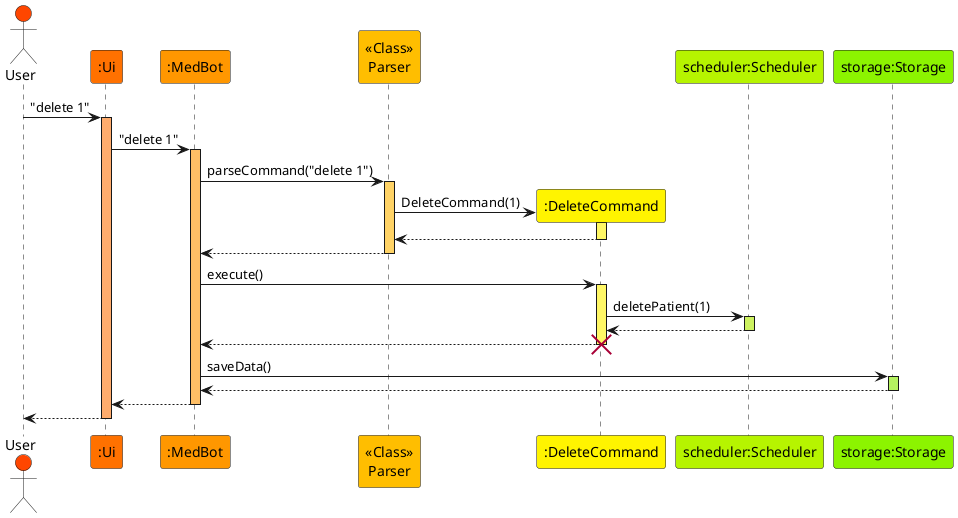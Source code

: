 @startuml
!define ENTITY_COLOR_0 #FF4600
!define ENTITY_COLOR_1 #FF7100
!define ENTITY_COLOR_2 #FF9700
!define ENTITY_COLOR_3 #FFBE00
!define ENTITY_COLOR_4 #FFF400
!define ENTITY_COLOR_5 #B6F400
!define ENTITY_COLOR_6 #8CF400

!define ACTIVATION_COLOR_0 #FF8E66
!define ACTIVATION_COLOR_1 #FFAC6D
!define ACTIVATION_COLOR_2 #FFBF66
!define ACTIVATION_COLOR_3 #FFD366
!define ACTIVATION_COLOR_4 #FFF766
!define ACTIVATION_COLOR_5 #CDF260
!define ACTIVATION_COLOR_6 #B5F260

actor User as user ENTITY_COLOR_0
participant ":Ui" as ui ENTITY_COLOR_1
participant ":MedBot" as medbot ENTITY_COLOR_2
participant "<<Class>>\nParser" as parser ENTITY_COLOR_3
participant ":DeleteCommand" as command ENTITY_COLOR_4
participant "scheduler:Scheduler" as scheduler ENTITY_COLOR_5
participant "storage:Storage" as storage ENTITY_COLOR_6

autoactivate on
user -> ui ACTIVATION_COLOR_1: "delete 1"
ui -> medbot ACTIVATION_COLOR_2: "delete 1"
medbot -> parser ACTIVATION_COLOR_3: parseCommand("delete 1")

parser -> command **: DeleteCommand(1)
activate command ACTIVATION_COLOR_4
command --> parser
parser --> medbot
medbot -> command ACTIVATION_COLOR_4: execute()
command -> scheduler ACTIVATION_COLOR_5: deletePatient(1)
scheduler --> command

command --> medbot ACTIVATION_COLOR_1:
destroy command
medbot -> storage ACTIVATION_COLOR_6: saveData()
storage --> medbot
medbot --> ui
ui --> user



@enduml